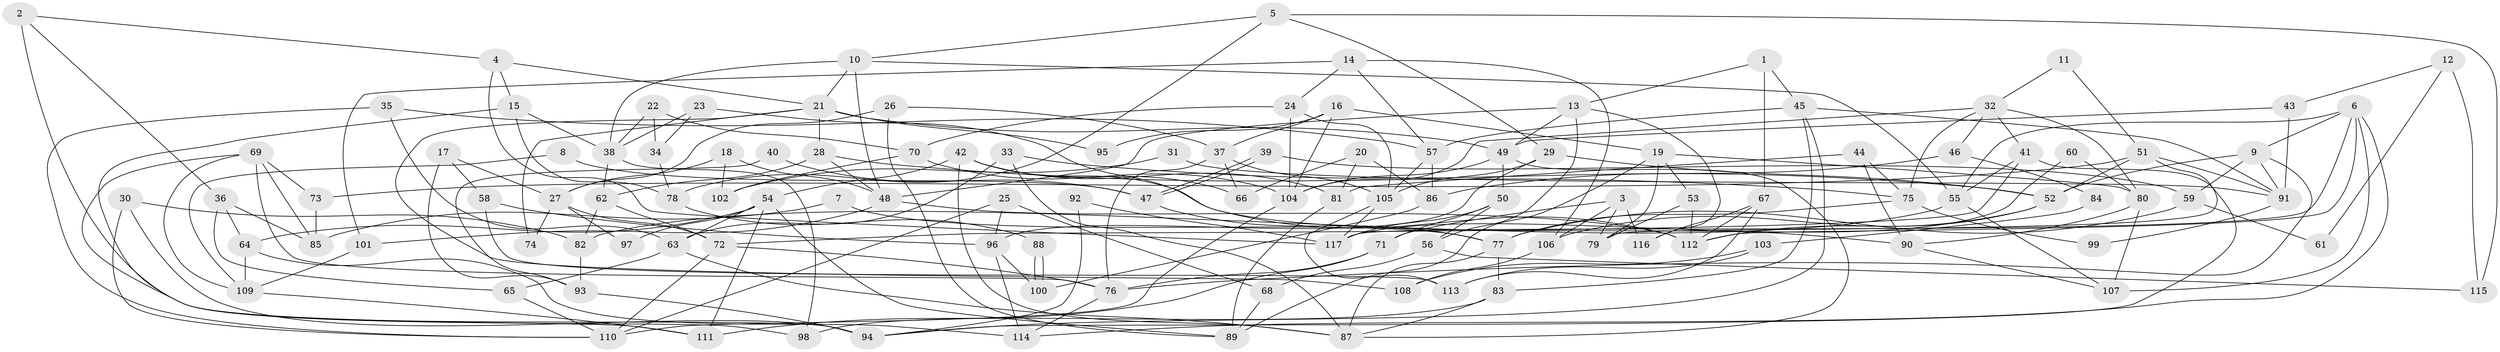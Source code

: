 // Generated by graph-tools (version 1.1) at 2025/15/03/09/25 04:15:18]
// undirected, 117 vertices, 234 edges
graph export_dot {
graph [start="1"]
  node [color=gray90,style=filled];
  1;
  2;
  3;
  4;
  5;
  6;
  7;
  8;
  9;
  10;
  11;
  12;
  13;
  14;
  15;
  16;
  17;
  18;
  19;
  20;
  21;
  22;
  23;
  24;
  25;
  26;
  27;
  28;
  29;
  30;
  31;
  32;
  33;
  34;
  35;
  36;
  37;
  38;
  39;
  40;
  41;
  42;
  43;
  44;
  45;
  46;
  47;
  48;
  49;
  50;
  51;
  52;
  53;
  54;
  55;
  56;
  57;
  58;
  59;
  60;
  61;
  62;
  63;
  64;
  65;
  66;
  67;
  68;
  69;
  70;
  71;
  72;
  73;
  74;
  75;
  76;
  77;
  78;
  79;
  80;
  81;
  82;
  83;
  84;
  85;
  86;
  87;
  88;
  89;
  90;
  91;
  92;
  93;
  94;
  95;
  96;
  97;
  98;
  99;
  100;
  101;
  102;
  103;
  104;
  105;
  106;
  107;
  108;
  109;
  110;
  111;
  112;
  113;
  114;
  115;
  116;
  117;
  1 -- 13;
  1 -- 67;
  1 -- 45;
  2 -- 36;
  2 -- 4;
  2 -- 94;
  3 -- 79;
  3 -- 71;
  3 -- 106;
  3 -- 116;
  4 -- 117;
  4 -- 15;
  4 -- 21;
  5 -- 29;
  5 -- 10;
  5 -- 78;
  5 -- 115;
  6 -- 107;
  6 -- 55;
  6 -- 9;
  6 -- 112;
  6 -- 114;
  6 -- 117;
  7 -- 77;
  7 -- 85;
  8 -- 47;
  8 -- 109;
  9 -- 76;
  9 -- 52;
  9 -- 59;
  9 -- 91;
  10 -- 21;
  10 -- 48;
  10 -- 38;
  10 -- 55;
  11 -- 32;
  11 -- 51;
  12 -- 115;
  12 -- 43;
  12 -- 61;
  13 -- 56;
  13 -- 49;
  13 -- 48;
  13 -- 116;
  14 -- 101;
  14 -- 106;
  14 -- 24;
  14 -- 57;
  15 -- 78;
  15 -- 98;
  15 -- 38;
  16 -- 19;
  16 -- 37;
  16 -- 95;
  16 -- 104;
  17 -- 58;
  17 -- 27;
  17 -- 93;
  18 -- 27;
  18 -- 48;
  18 -- 102;
  19 -- 80;
  19 -- 79;
  19 -- 53;
  19 -- 89;
  20 -- 81;
  20 -- 86;
  20 -- 66;
  21 -- 49;
  21 -- 28;
  21 -- 74;
  21 -- 95;
  21 -- 108;
  22 -- 70;
  22 -- 38;
  22 -- 34;
  23 -- 38;
  23 -- 112;
  23 -- 34;
  24 -- 105;
  24 -- 70;
  24 -- 104;
  25 -- 110;
  25 -- 96;
  25 -- 68;
  26 -- 37;
  26 -- 89;
  26 -- 27;
  27 -- 72;
  27 -- 74;
  27 -- 97;
  28 -- 62;
  28 -- 48;
  28 -- 75;
  29 -- 105;
  29 -- 52;
  29 -- 96;
  30 -- 82;
  30 -- 94;
  30 -- 110;
  31 -- 91;
  31 -- 102;
  32 -- 75;
  32 -- 104;
  32 -- 41;
  32 -- 46;
  32 -- 80;
  33 -- 87;
  33 -- 52;
  33 -- 63;
  34 -- 78;
  35 -- 110;
  35 -- 57;
  35 -- 63;
  36 -- 85;
  36 -- 65;
  36 -- 64;
  37 -- 76;
  37 -- 105;
  37 -- 66;
  38 -- 62;
  38 -- 98;
  39 -- 59;
  39 -- 47;
  39 -- 47;
  40 -- 93;
  40 -- 47;
  41 -- 72;
  41 -- 55;
  41 -- 94;
  42 -- 66;
  42 -- 54;
  42 -- 81;
  42 -- 87;
  42 -- 90;
  43 -- 91;
  43 -- 49;
  44 -- 75;
  44 -- 90;
  44 -- 81;
  45 -- 94;
  45 -- 57;
  45 -- 83;
  45 -- 91;
  46 -- 86;
  46 -- 84;
  47 -- 77;
  48 -- 101;
  48 -- 112;
  49 -- 104;
  49 -- 87;
  49 -- 50;
  50 -- 71;
  50 -- 56;
  50 -- 117;
  51 -- 52;
  51 -- 91;
  51 -- 73;
  51 -- 79;
  52 -- 112;
  52 -- 106;
  53 -- 112;
  53 -- 79;
  54 -- 89;
  54 -- 63;
  54 -- 64;
  54 -- 97;
  54 -- 111;
  55 -- 82;
  55 -- 107;
  56 -- 68;
  56 -- 115;
  57 -- 86;
  57 -- 105;
  58 -- 96;
  58 -- 113;
  59 -- 77;
  59 -- 61;
  60 -- 80;
  60 -- 117;
  62 -- 82;
  62 -- 72;
  63 -- 65;
  63 -- 87;
  64 -- 109;
  64 -- 114;
  65 -- 110;
  67 -- 116;
  67 -- 112;
  67 -- 113;
  68 -- 89;
  69 -- 76;
  69 -- 111;
  69 -- 73;
  69 -- 85;
  69 -- 109;
  70 -- 104;
  70 -- 102;
  71 -- 111;
  71 -- 76;
  72 -- 110;
  72 -- 76;
  73 -- 85;
  75 -- 77;
  75 -- 99;
  76 -- 114;
  77 -- 83;
  77 -- 87;
  78 -- 88;
  80 -- 90;
  80 -- 107;
  81 -- 89;
  82 -- 93;
  83 -- 87;
  83 -- 98;
  84 -- 103;
  86 -- 100;
  88 -- 100;
  88 -- 100;
  90 -- 107;
  91 -- 99;
  92 -- 117;
  92 -- 94;
  93 -- 94;
  96 -- 114;
  96 -- 100;
  101 -- 109;
  103 -- 108;
  103 -- 113;
  104 -- 110;
  105 -- 117;
  105 -- 113;
  106 -- 108;
  109 -- 111;
}
